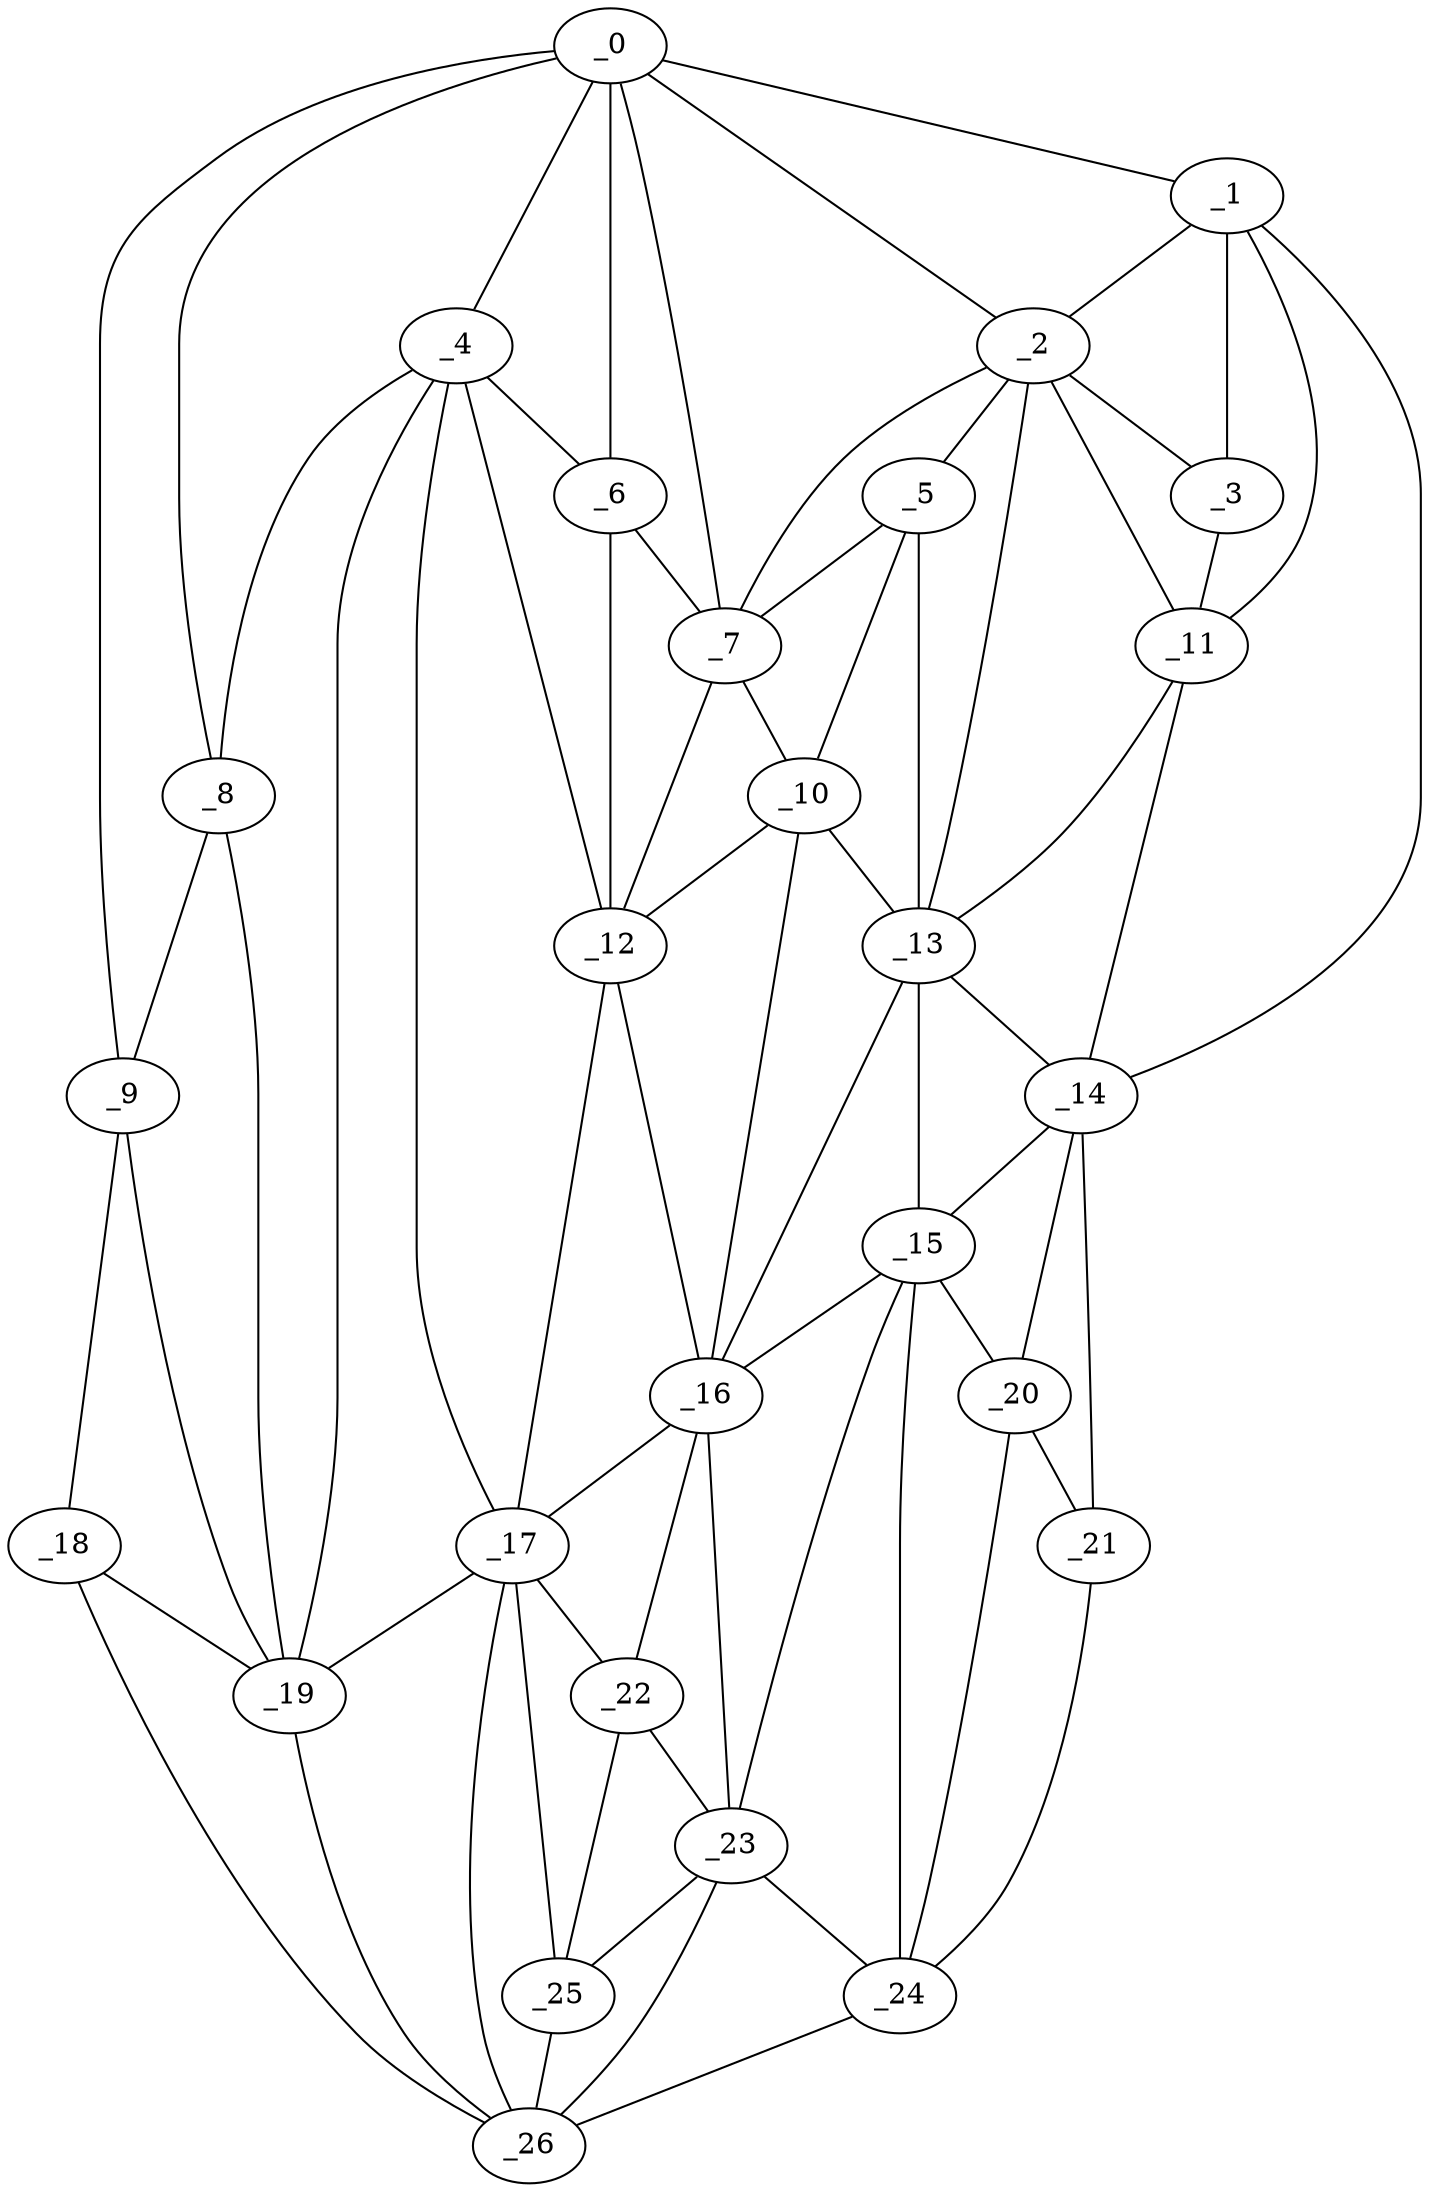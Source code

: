 graph "obj61__140.gxl" {
	_0	 [x=41,
		y=41];
	_1	 [x=42,
		y=119];
	_0 -- _1	 [valence=1];
	_2	 [x=43,
		y=99];
	_0 -- _2	 [valence=2];
	_4	 [x=44,
		y=49];
	_0 -- _4	 [valence=1];
	_6	 [x=45,
		y=63];
	_0 -- _6	 [valence=2];
	_7	 [x=45,
		y=73];
	_0 -- _7	 [valence=2];
	_8	 [x=46,
		y=33];
	_0 -- _8	 [valence=1];
	_9	 [x=51,
		y=7];
	_0 -- _9	 [valence=1];
	_1 -- _2	 [valence=2];
	_3	 [x=43,
		y=113];
	_1 -- _3	 [valence=2];
	_11	 [x=55,
		y=113];
	_1 -- _11	 [valence=1];
	_14	 [x=75,
		y=118];
	_1 -- _14	 [valence=1];
	_2 -- _3	 [valence=1];
	_5	 [x=44,
		y=93];
	_2 -- _5	 [valence=2];
	_2 -- _7	 [valence=2];
	_2 -- _11	 [valence=2];
	_13	 [x=58,
		y=97];
	_2 -- _13	 [valence=2];
	_3 -- _11	 [valence=2];
	_4 -- _6	 [valence=1];
	_4 -- _8	 [valence=2];
	_12	 [x=57,
		y=66];
	_4 -- _12	 [valence=1];
	_17	 [x=78,
		y=63];
	_4 -- _17	 [valence=2];
	_19	 [x=83,
		y=33];
	_4 -- _19	 [valence=1];
	_5 -- _7	 [valence=2];
	_10	 [x=53,
		y=79];
	_5 -- _10	 [valence=2];
	_5 -- _13	 [valence=2];
	_6 -- _7	 [valence=1];
	_6 -- _12	 [valence=2];
	_7 -- _10	 [valence=1];
	_7 -- _12	 [valence=2];
	_8 -- _9	 [valence=1];
	_8 -- _19	 [valence=2];
	_18	 [x=81,
		y=8];
	_9 -- _18	 [valence=1];
	_9 -- _19	 [valence=2];
	_10 -- _12	 [valence=2];
	_10 -- _13	 [valence=2];
	_16	 [x=77,
		y=78];
	_10 -- _16	 [valence=2];
	_11 -- _13	 [valence=2];
	_11 -- _14	 [valence=2];
	_12 -- _16	 [valence=1];
	_12 -- _17	 [valence=2];
	_13 -- _14	 [valence=2];
	_15	 [x=76,
		y=96];
	_13 -- _15	 [valence=1];
	_13 -- _16	 [valence=2];
	_14 -- _15	 [valence=2];
	_20	 [x=87,
		y=106];
	_14 -- _20	 [valence=1];
	_21	 [x=87,
		y=115];
	_14 -- _21	 [valence=1];
	_15 -- _16	 [valence=1];
	_15 -- _20	 [valence=1];
	_23	 [x=88,
		y=89];
	_15 -- _23	 [valence=1];
	_24	 [x=88,
		y=98];
	_15 -- _24	 [valence=2];
	_16 -- _17	 [valence=2];
	_22	 [x=88,
		y=74];
	_16 -- _22	 [valence=1];
	_16 -- _23	 [valence=2];
	_17 -- _19	 [valence=1];
	_17 -- _22	 [valence=2];
	_25	 [x=89,
		y=61];
	_17 -- _25	 [valence=1];
	_26	 [x=91,
		y=40];
	_17 -- _26	 [valence=1];
	_18 -- _19	 [valence=2];
	_18 -- _26	 [valence=1];
	_19 -- _26	 [valence=2];
	_20 -- _21	 [valence=2];
	_20 -- _24	 [valence=2];
	_21 -- _24	 [valence=1];
	_22 -- _23	 [valence=1];
	_22 -- _25	 [valence=2];
	_23 -- _24	 [valence=2];
	_23 -- _25	 [valence=2];
	_23 -- _26	 [valence=2];
	_24 -- _26	 [valence=1];
	_25 -- _26	 [valence=1];
}
